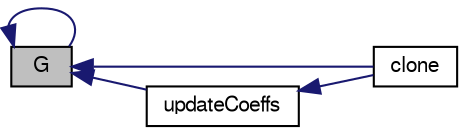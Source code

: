 digraph "G"
{
  bgcolor="transparent";
  edge [fontname="FreeSans",fontsize="10",labelfontname="FreeSans",labelfontsize="10"];
  node [fontname="FreeSans",fontsize="10",shape=record];
  rankdir="LR";
  Node1665 [label="G",height=0.2,width=0.4,color="black", fillcolor="grey75", style="filled", fontcolor="black"];
  Node1665 -> Node1666 [dir="back",color="midnightblue",fontsize="10",style="solid",fontname="FreeSans"];
  Node1666 [label="clone",height=0.2,width=0.4,color="black",URL="$a30726.html#a617bc55e78cf53196df9217431e5aa96",tooltip="Construct and return a clone setting internal field reference. "];
  Node1665 -> Node1665 [dir="back",color="midnightblue",fontsize="10",style="solid",fontname="FreeSans"];
  Node1665 -> Node1667 [dir="back",color="midnightblue",fontsize="10",style="solid",fontname="FreeSans"];
  Node1667 [label="updateCoeffs",height=0.2,width=0.4,color="black",URL="$a30726.html#a7e24eafac629d3733181cd942d4c902f",tooltip="Update the coefficients associated with the patch field. "];
  Node1667 -> Node1666 [dir="back",color="midnightblue",fontsize="10",style="solid",fontname="FreeSans"];
}
